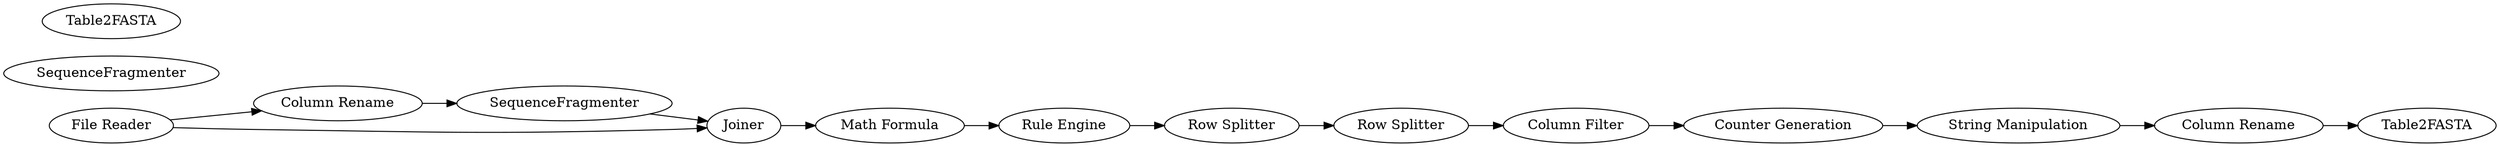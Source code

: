 digraph {
	1 [label="File Reader"]
	2 [label="Column Rename"]
	3 [label=SequenceFragmenter]
	4 [label=Joiner]
	5 [label="Math Formula"]
	6 [label="Rule Engine"]
	7 [label="Row Splitter"]
	8 [label="Row Splitter"]
	9 [label="Column Filter"]
	10 [label="Counter Generation"]
	11 [label="String Manipulation"]
	12 [label="Column Rename"]
	13 [label=Table2FASTA]
	16 [label=SequenceFragmenter]
	17 [label=Table2FASTA]
	1 -> 2
	1 -> 4
	2 -> 3
	3 -> 4
	4 -> 5
	5 -> 6
	6 -> 7
	7 -> 8
	8 -> 9
	9 -> 10
	10 -> 11
	11 -> 12
	12 -> 13
	rankdir=LR
}
